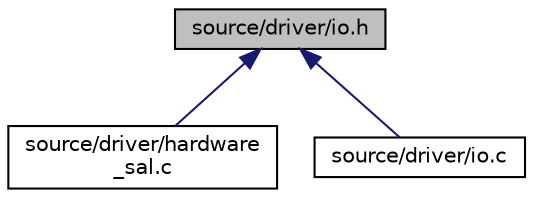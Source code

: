 digraph "source/driver/io.h"
{
 // LATEX_PDF_SIZE
  edge [fontname="Helvetica",fontsize="10",labelfontname="Helvetica",labelfontsize="10"];
  node [fontname="Helvetica",fontsize="10",shape=record];
  Node1 [label="source/driver/io.h",height=0.2,width=0.4,color="black", fillcolor="grey75", style="filled", fontcolor="black",tooltip="Wrapper for libComedi I/O These function provide and interface to libComedi limited to use in the rea..."];
  Node1 -> Node2 [dir="back",color="midnightblue",fontsize="10",style="solid",fontname="Helvetica"];
  Node2 [label="source/driver/hardware\l_sal.c",height=0.2,width=0.4,color="black", fillcolor="white", style="filled",URL="$hardware__sal_8c_source.html",tooltip=" "];
  Node1 -> Node3 [dir="back",color="midnightblue",fontsize="10",style="solid",fontname="Helvetica"];
  Node3 [label="source/driver/io.c",height=0.2,width=0.4,color="black", fillcolor="white", style="filled",URL="$io_8c_source.html",tooltip=" "];
}
